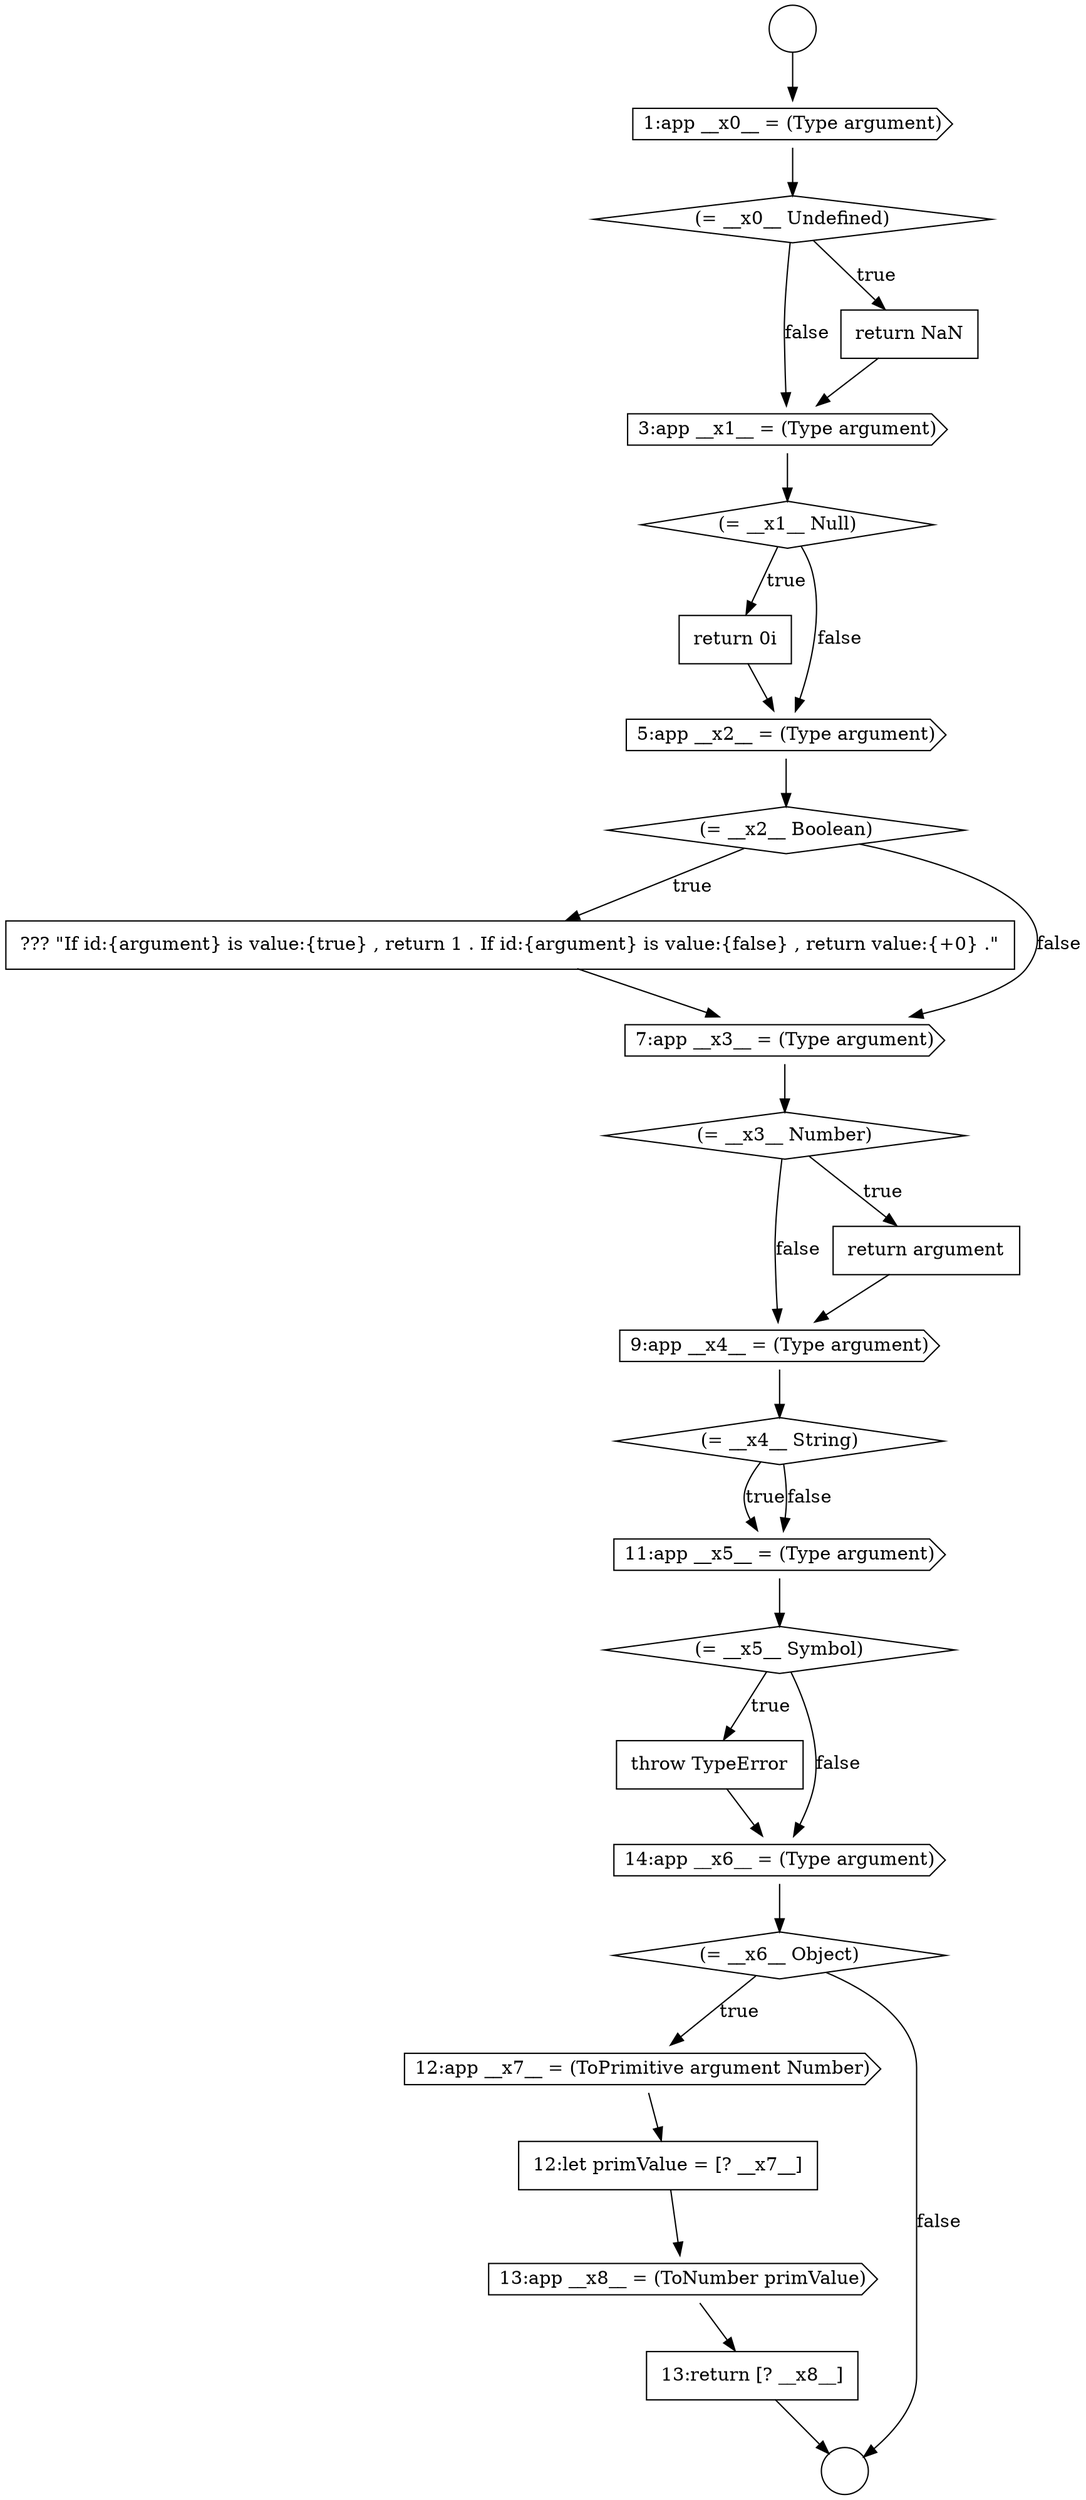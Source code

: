 digraph {
  node19553 [shape=cds, label=<<font color="black">12:app __x7__ = (ToPrimitive argument Number)</font>> color="black" fillcolor="white" style=filled]
  node19544 [shape=diamond, label=<<font color="black">(= __x3__ Number)</font>> color="black" fillcolor="white" style=filled]
  node19546 [shape=cds, label=<<font color="black">9:app __x4__ = (Type argument)</font>> color="black" fillcolor="white" style=filled]
  node19534 [shape=cds, label=<<font color="black">1:app __x0__ = (Type argument)</font>> color="black" fillcolor="white" style=filled]
  node19539 [shape=none, margin=0, label=<<font color="black">
    <table border="0" cellborder="1" cellspacing="0" cellpadding="10">
      <tr><td align="left">return 0i</td></tr>
    </table>
  </font>> color="black" fillcolor="white" style=filled]
  node19547 [shape=diamond, label=<<font color="black">(= __x4__ String)</font>> color="black" fillcolor="white" style=filled]
  node19538 [shape=diamond, label=<<font color="black">(= __x1__ Null)</font>> color="black" fillcolor="white" style=filled]
  node19542 [shape=none, margin=0, label=<<font color="black">
    <table border="0" cellborder="1" cellspacing="0" cellpadding="10">
      <tr><td align="left">??? &quot;If id:{argument} is value:{true} , return 1 . If id:{argument} is value:{false} , return value:{+0} .&quot;</td></tr>
    </table>
  </font>> color="black" fillcolor="white" style=filled]
  node19549 [shape=diamond, label=<<font color="black">(= __x5__ Symbol)</font>> color="black" fillcolor="white" style=filled]
  node19537 [shape=cds, label=<<font color="black">3:app __x1__ = (Type argument)</font>> color="black" fillcolor="white" style=filled]
  node19532 [shape=circle label=" " color="black" fillcolor="white" style=filled]
  node19541 [shape=diamond, label=<<font color="black">(= __x2__ Boolean)</font>> color="black" fillcolor="white" style=filled]
  node19545 [shape=none, margin=0, label=<<font color="black">
    <table border="0" cellborder="1" cellspacing="0" cellpadding="10">
      <tr><td align="left">return argument</td></tr>
    </table>
  </font>> color="black" fillcolor="white" style=filled]
  node19540 [shape=cds, label=<<font color="black">5:app __x2__ = (Type argument)</font>> color="black" fillcolor="white" style=filled]
  node19543 [shape=cds, label=<<font color="black">7:app __x3__ = (Type argument)</font>> color="black" fillcolor="white" style=filled]
  node19533 [shape=circle label=" " color="black" fillcolor="white" style=filled]
  node19550 [shape=none, margin=0, label=<<font color="black">
    <table border="0" cellborder="1" cellspacing="0" cellpadding="10">
      <tr><td align="left">throw TypeError</td></tr>
    </table>
  </font>> color="black" fillcolor="white" style=filled]
  node19551 [shape=cds, label=<<font color="black">14:app __x6__ = (Type argument)</font>> color="black" fillcolor="white" style=filled]
  node19556 [shape=none, margin=0, label=<<font color="black">
    <table border="0" cellborder="1" cellspacing="0" cellpadding="10">
      <tr><td align="left">13:return [? __x8__]</td></tr>
    </table>
  </font>> color="black" fillcolor="white" style=filled]
  node19555 [shape=cds, label=<<font color="black">13:app __x8__ = (ToNumber primValue)</font>> color="black" fillcolor="white" style=filled]
  node19552 [shape=diamond, label=<<font color="black">(= __x6__ Object)</font>> color="black" fillcolor="white" style=filled]
  node19548 [shape=cds, label=<<font color="black">11:app __x5__ = (Type argument)</font>> color="black" fillcolor="white" style=filled]
  node19535 [shape=diamond, label=<<font color="black">(= __x0__ Undefined)</font>> color="black" fillcolor="white" style=filled]
  node19536 [shape=none, margin=0, label=<<font color="black">
    <table border="0" cellborder="1" cellspacing="0" cellpadding="10">
      <tr><td align="left">return NaN</td></tr>
    </table>
  </font>> color="black" fillcolor="white" style=filled]
  node19554 [shape=none, margin=0, label=<<font color="black">
    <table border="0" cellborder="1" cellspacing="0" cellpadding="10">
      <tr><td align="left">12:let primValue = [? __x7__]</td></tr>
    </table>
  </font>> color="black" fillcolor="white" style=filled]
  node19547 -> node19548 [label=<<font color="black">true</font>> color="black"]
  node19547 -> node19548 [label=<<font color="black">false</font>> color="black"]
  node19534 -> node19535 [ color="black"]
  node19546 -> node19547 [ color="black"]
  node19535 -> node19536 [label=<<font color="black">true</font>> color="black"]
  node19535 -> node19537 [label=<<font color="black">false</font>> color="black"]
  node19555 -> node19556 [ color="black"]
  node19539 -> node19540 [ color="black"]
  node19552 -> node19553 [label=<<font color="black">true</font>> color="black"]
  node19552 -> node19533 [label=<<font color="black">false</font>> color="black"]
  node19538 -> node19539 [label=<<font color="black">true</font>> color="black"]
  node19538 -> node19540 [label=<<font color="black">false</font>> color="black"]
  node19556 -> node19533 [ color="black"]
  node19551 -> node19552 [ color="black"]
  node19543 -> node19544 [ color="black"]
  node19550 -> node19551 [ color="black"]
  node19554 -> node19555 [ color="black"]
  node19532 -> node19534 [ color="black"]
  node19540 -> node19541 [ color="black"]
  node19549 -> node19550 [label=<<font color="black">true</font>> color="black"]
  node19549 -> node19551 [label=<<font color="black">false</font>> color="black"]
  node19542 -> node19543 [ color="black"]
  node19548 -> node19549 [ color="black"]
  node19553 -> node19554 [ color="black"]
  node19544 -> node19545 [label=<<font color="black">true</font>> color="black"]
  node19544 -> node19546 [label=<<font color="black">false</font>> color="black"]
  node19537 -> node19538 [ color="black"]
  node19536 -> node19537 [ color="black"]
  node19541 -> node19542 [label=<<font color="black">true</font>> color="black"]
  node19541 -> node19543 [label=<<font color="black">false</font>> color="black"]
  node19545 -> node19546 [ color="black"]
}
